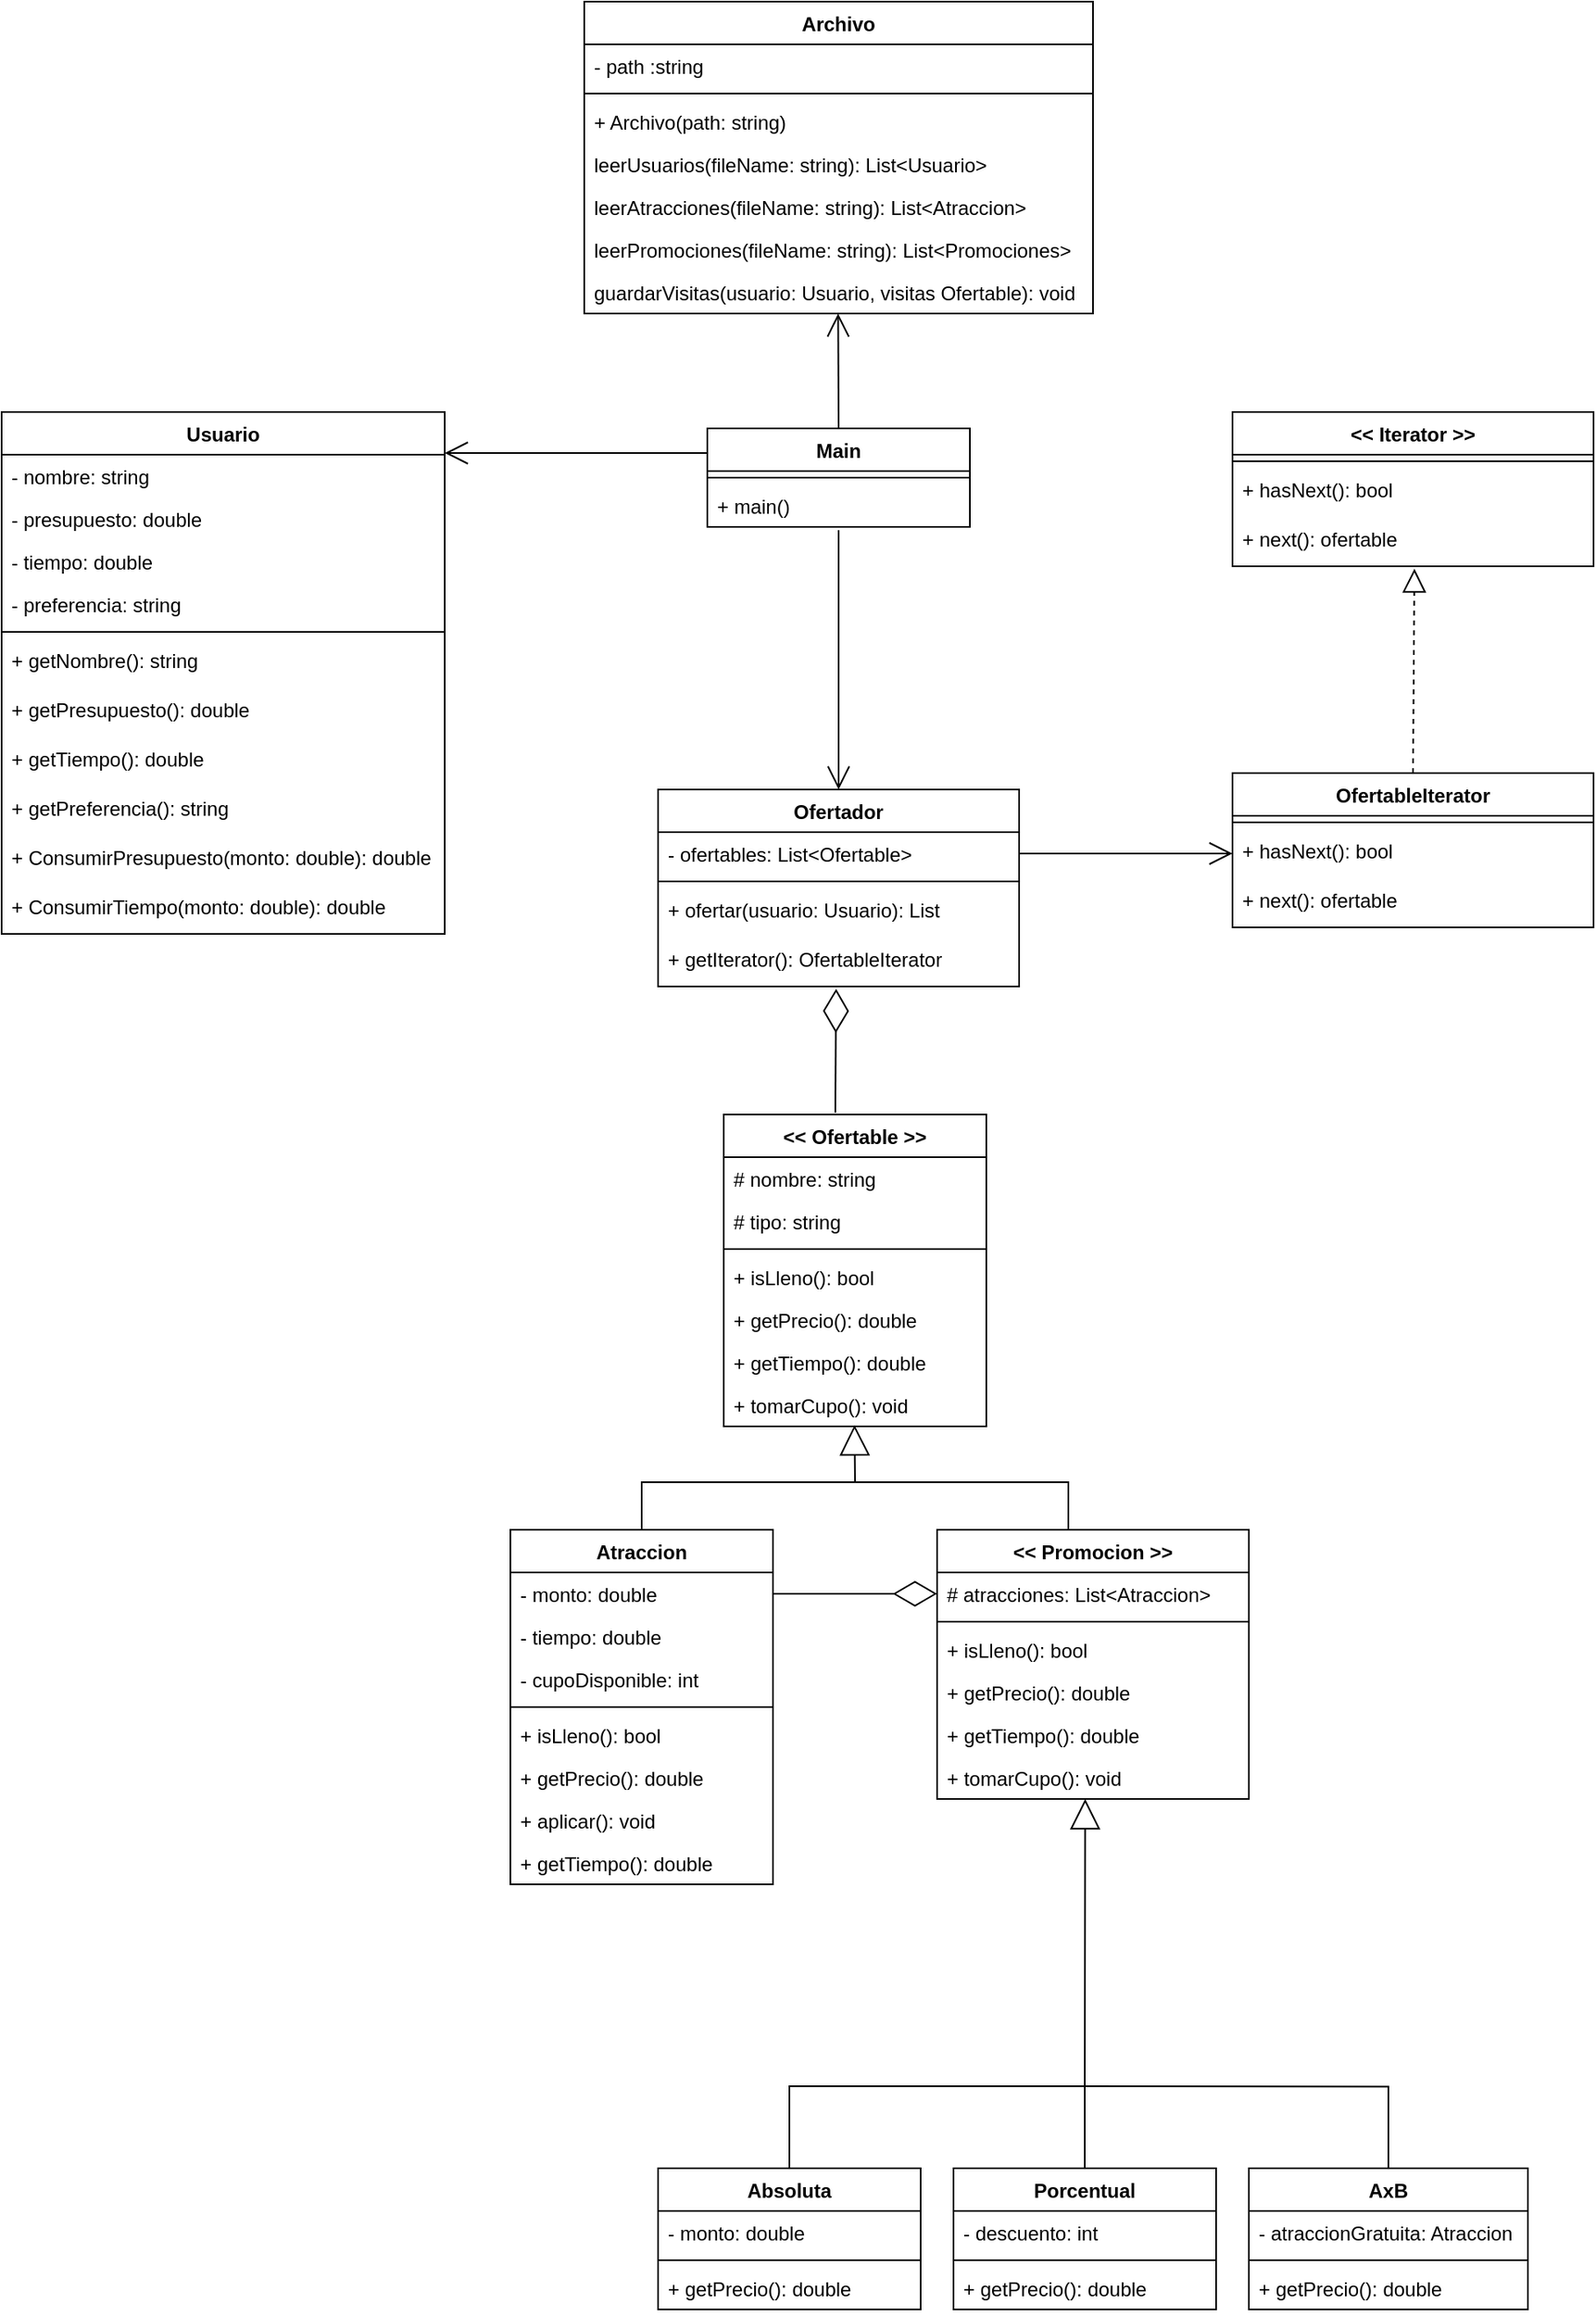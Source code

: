 <mxfile version="21.3.4" type="google">
  <diagram name="Página-1" id="i2VlWojDmOTASsPxrrYI">
    <mxGraphModel dx="1674" dy="707" grid="1" gridSize="10" guides="1" tooltips="1" connect="1" arrows="1" fold="1" page="1" pageScale="1" pageWidth="1169" pageHeight="1654" math="0" shadow="0">
      <root>
        <mxCell id="0" />
        <mxCell id="1" parent="0" />
        <mxCell id="OOS8loEyazX5-xRd1GuO-5" value="Usuario" style="swimlane;fontStyle=1;align=center;verticalAlign=top;childLayout=stackLayout;horizontal=1;startSize=26;horizontalStack=0;resizeParent=1;resizeParentMax=0;resizeLast=0;collapsible=1;marginBottom=0;whiteSpace=wrap;html=1;" parent="1" vertex="1">
          <mxGeometry x="10" y="320" width="270" height="318" as="geometry" />
        </mxCell>
        <mxCell id="OOS8loEyazX5-xRd1GuO-6" value="- nombre: string" style="text;strokeColor=none;fillColor=none;align=left;verticalAlign=top;spacingLeft=4;spacingRight=4;overflow=hidden;rotatable=0;points=[[0,0.5],[1,0.5]];portConstraint=eastwest;whiteSpace=wrap;html=1;" parent="OOS8loEyazX5-xRd1GuO-5" vertex="1">
          <mxGeometry y="26" width="270" height="26" as="geometry" />
        </mxCell>
        <mxCell id="NO4Z5f1IHlyenWQq149o-46" value="- presupuesto: double" style="text;strokeColor=none;fillColor=none;align=left;verticalAlign=top;spacingLeft=4;spacingRight=4;overflow=hidden;rotatable=0;points=[[0,0.5],[1,0.5]];portConstraint=eastwest;whiteSpace=wrap;html=1;" parent="OOS8loEyazX5-xRd1GuO-5" vertex="1">
          <mxGeometry y="52" width="270" height="26" as="geometry" />
        </mxCell>
        <mxCell id="NO4Z5f1IHlyenWQq149o-47" value="- tiempo: double" style="text;strokeColor=none;fillColor=none;align=left;verticalAlign=top;spacingLeft=4;spacingRight=4;overflow=hidden;rotatable=0;points=[[0,0.5],[1,0.5]];portConstraint=eastwest;whiteSpace=wrap;html=1;" parent="OOS8loEyazX5-xRd1GuO-5" vertex="1">
          <mxGeometry y="78" width="270" height="26" as="geometry" />
        </mxCell>
        <mxCell id="NO4Z5f1IHlyenWQq149o-48" value="- preferencia: string" style="text;strokeColor=none;fillColor=none;align=left;verticalAlign=top;spacingLeft=4;spacingRight=4;overflow=hidden;rotatable=0;points=[[0,0.5],[1,0.5]];portConstraint=eastwest;whiteSpace=wrap;html=1;" parent="OOS8loEyazX5-xRd1GuO-5" vertex="1">
          <mxGeometry y="104" width="270" height="26" as="geometry" />
        </mxCell>
        <mxCell id="OOS8loEyazX5-xRd1GuO-7" value="" style="line;strokeWidth=1;fillColor=none;align=left;verticalAlign=middle;spacingTop=-1;spacingLeft=3;spacingRight=3;rotatable=0;labelPosition=right;points=[];portConstraint=eastwest;strokeColor=inherit;" parent="OOS8loEyazX5-xRd1GuO-5" vertex="1">
          <mxGeometry y="130" width="270" height="8" as="geometry" />
        </mxCell>
        <mxCell id="NO4Z5f1IHlyenWQq149o-50" value="+ getNombre(): string" style="text;strokeColor=none;fillColor=none;align=left;verticalAlign=top;spacingLeft=4;spacingRight=4;overflow=hidden;rotatable=0;points=[[0,0.5],[1,0.5]];portConstraint=eastwest;whiteSpace=wrap;html=1;" parent="OOS8loEyazX5-xRd1GuO-5" vertex="1">
          <mxGeometry y="138" width="270" height="30" as="geometry" />
        </mxCell>
        <mxCell id="OOS8loEyazX5-xRd1GuO-8" value="+ getPresupuesto(): double" style="text;strokeColor=none;fillColor=none;align=left;verticalAlign=top;spacingLeft=4;spacingRight=4;overflow=hidden;rotatable=0;points=[[0,0.5],[1,0.5]];portConstraint=eastwest;whiteSpace=wrap;html=1;" parent="OOS8loEyazX5-xRd1GuO-5" vertex="1">
          <mxGeometry y="168" width="270" height="30" as="geometry" />
        </mxCell>
        <mxCell id="NO4Z5f1IHlyenWQq149o-61" value="+ getTiempo(): double" style="text;strokeColor=none;fillColor=none;align=left;verticalAlign=top;spacingLeft=4;spacingRight=4;overflow=hidden;rotatable=0;points=[[0,0.5],[1,0.5]];portConstraint=eastwest;whiteSpace=wrap;html=1;" parent="OOS8loEyazX5-xRd1GuO-5" vertex="1">
          <mxGeometry y="198" width="270" height="30" as="geometry" />
        </mxCell>
        <mxCell id="NO4Z5f1IHlyenWQq149o-51" value="+ getPreferencia(): string" style="text;strokeColor=none;fillColor=none;align=left;verticalAlign=top;spacingLeft=4;spacingRight=4;overflow=hidden;rotatable=0;points=[[0,0.5],[1,0.5]];portConstraint=eastwest;whiteSpace=wrap;html=1;" parent="OOS8loEyazX5-xRd1GuO-5" vertex="1">
          <mxGeometry y="228" width="270" height="30" as="geometry" />
        </mxCell>
        <mxCell id="NO4Z5f1IHlyenWQq149o-62" value="+ ConsumirPresupuesto(monto: double): double" style="text;strokeColor=none;fillColor=none;align=left;verticalAlign=top;spacingLeft=4;spacingRight=4;overflow=hidden;rotatable=0;points=[[0,0.5],[1,0.5]];portConstraint=eastwest;whiteSpace=wrap;html=1;" parent="OOS8loEyazX5-xRd1GuO-5" vertex="1">
          <mxGeometry y="258" width="270" height="30" as="geometry" />
        </mxCell>
        <mxCell id="NO4Z5f1IHlyenWQq149o-63" value="+ ConsumirTiempo(monto: double): double" style="text;strokeColor=none;fillColor=none;align=left;verticalAlign=top;spacingLeft=4;spacingRight=4;overflow=hidden;rotatable=0;points=[[0,0.5],[1,0.5]];portConstraint=eastwest;whiteSpace=wrap;html=1;" parent="OOS8loEyazX5-xRd1GuO-5" vertex="1">
          <mxGeometry y="288" width="270" height="30" as="geometry" />
        </mxCell>
        <mxCell id="NO4Z5f1IHlyenWQq149o-1" value="Atraccion" style="swimlane;fontStyle=1;align=center;verticalAlign=top;childLayout=stackLayout;horizontal=1;startSize=26;horizontalStack=0;resizeParent=1;resizeParentMax=0;resizeLast=0;collapsible=1;marginBottom=0;whiteSpace=wrap;html=1;" parent="1" vertex="1">
          <mxGeometry x="320" y="1001" width="160" height="216" as="geometry" />
        </mxCell>
        <mxCell id="NO4Z5f1IHlyenWQq149o-2" value="- monto: double" style="text;strokeColor=none;fillColor=none;align=left;verticalAlign=top;spacingLeft=4;spacingRight=4;overflow=hidden;rotatable=0;points=[[0,0.5],[1,0.5]];portConstraint=eastwest;whiteSpace=wrap;html=1;" parent="NO4Z5f1IHlyenWQq149o-1" vertex="1">
          <mxGeometry y="26" width="160" height="26" as="geometry" />
        </mxCell>
        <mxCell id="NO4Z5f1IHlyenWQq149o-82" value="- tiempo: double" style="text;strokeColor=none;fillColor=none;align=left;verticalAlign=top;spacingLeft=4;spacingRight=4;overflow=hidden;rotatable=0;points=[[0,0.5],[1,0.5]];portConstraint=eastwest;whiteSpace=wrap;html=1;" parent="NO4Z5f1IHlyenWQq149o-1" vertex="1">
          <mxGeometry y="52" width="160" height="26" as="geometry" />
        </mxCell>
        <mxCell id="NO4Z5f1IHlyenWQq149o-85" value="- cupoDisponible: int" style="text;strokeColor=none;fillColor=none;align=left;verticalAlign=top;spacingLeft=4;spacingRight=4;overflow=hidden;rotatable=0;points=[[0,0.5],[1,0.5]];portConstraint=eastwest;whiteSpace=wrap;html=1;" parent="NO4Z5f1IHlyenWQq149o-1" vertex="1">
          <mxGeometry y="78" width="160" height="26" as="geometry" />
        </mxCell>
        <mxCell id="NO4Z5f1IHlyenWQq149o-3" value="" style="line;strokeWidth=1;fillColor=none;align=left;verticalAlign=middle;spacingTop=-1;spacingLeft=3;spacingRight=3;rotatable=0;labelPosition=right;points=[];portConstraint=eastwest;strokeColor=inherit;" parent="NO4Z5f1IHlyenWQq149o-1" vertex="1">
          <mxGeometry y="104" width="160" height="8" as="geometry" />
        </mxCell>
        <mxCell id="NO4Z5f1IHlyenWQq149o-90" value="+ isLleno(): bool" style="text;strokeColor=none;fillColor=none;align=left;verticalAlign=top;spacingLeft=4;spacingRight=4;overflow=hidden;rotatable=0;points=[[0,0.5],[1,0.5]];portConstraint=eastwest;whiteSpace=wrap;html=1;" parent="NO4Z5f1IHlyenWQq149o-1" vertex="1">
          <mxGeometry y="112" width="160" height="26" as="geometry" />
        </mxCell>
        <mxCell id="61FAyo64MhmbhF_sa-72-15" value="+ getPrecio(): double" style="text;strokeColor=none;fillColor=none;align=left;verticalAlign=top;spacingLeft=4;spacingRight=4;overflow=hidden;rotatable=0;points=[[0,0.5],[1,0.5]];portConstraint=eastwest;whiteSpace=wrap;html=1;" parent="NO4Z5f1IHlyenWQq149o-1" vertex="1">
          <mxGeometry y="138" width="160" height="26" as="geometry" />
        </mxCell>
        <mxCell id="NO4Z5f1IHlyenWQq149o-93" value="+ aplicar(): void" style="text;strokeColor=none;fillColor=none;align=left;verticalAlign=top;spacingLeft=4;spacingRight=4;overflow=hidden;rotatable=0;points=[[0,0.5],[1,0.5]];portConstraint=eastwest;whiteSpace=wrap;html=1;" parent="NO4Z5f1IHlyenWQq149o-1" vertex="1">
          <mxGeometry y="164" width="160" height="26" as="geometry" />
        </mxCell>
        <mxCell id="NO4Z5f1IHlyenWQq149o-92" value="+ getTiempo(): double" style="text;strokeColor=none;fillColor=none;align=left;verticalAlign=top;spacingLeft=4;spacingRight=4;overflow=hidden;rotatable=0;points=[[0,0.5],[1,0.5]];portConstraint=eastwest;whiteSpace=wrap;html=1;" parent="NO4Z5f1IHlyenWQq149o-1" vertex="1">
          <mxGeometry y="190" width="160" height="26" as="geometry" />
        </mxCell>
        <mxCell id="NO4Z5f1IHlyenWQq149o-5" value="&amp;lt;&amp;lt; Promocion &amp;gt;&amp;gt;" style="swimlane;fontStyle=1;align=center;verticalAlign=top;childLayout=stackLayout;horizontal=1;startSize=26;horizontalStack=0;resizeParent=1;resizeParentMax=0;resizeLast=0;collapsible=1;marginBottom=0;whiteSpace=wrap;html=1;" parent="1" vertex="1">
          <mxGeometry x="580" y="1001" width="190" height="164" as="geometry" />
        </mxCell>
        <mxCell id="NO4Z5f1IHlyenWQq149o-6" value="# atracciones: List&amp;lt;Atraccion&amp;gt;" style="text;strokeColor=none;fillColor=none;align=left;verticalAlign=top;spacingLeft=4;spacingRight=4;overflow=hidden;rotatable=0;points=[[0,0.5],[1,0.5]];portConstraint=eastwest;whiteSpace=wrap;html=1;" parent="NO4Z5f1IHlyenWQq149o-5" vertex="1">
          <mxGeometry y="26" width="190" height="26" as="geometry" />
        </mxCell>
        <mxCell id="NO4Z5f1IHlyenWQq149o-7" value="" style="line;strokeWidth=1;fillColor=none;align=left;verticalAlign=middle;spacingTop=-1;spacingLeft=3;spacingRight=3;rotatable=0;labelPosition=right;points=[];portConstraint=eastwest;strokeColor=inherit;" parent="NO4Z5f1IHlyenWQq149o-5" vertex="1">
          <mxGeometry y="52" width="190" height="8" as="geometry" />
        </mxCell>
        <mxCell id="NO4Z5f1IHlyenWQq149o-95" value="+ isLleno(): bool" style="text;strokeColor=none;fillColor=none;align=left;verticalAlign=top;spacingLeft=4;spacingRight=4;overflow=hidden;rotatable=0;points=[[0,0.5],[1,0.5]];portConstraint=eastwest;whiteSpace=wrap;html=1;" parent="NO4Z5f1IHlyenWQq149o-5" vertex="1">
          <mxGeometry y="60" width="190" height="26" as="geometry" />
        </mxCell>
        <mxCell id="61FAyo64MhmbhF_sa-72-16" value="+ getPrecio(): double" style="text;strokeColor=none;fillColor=none;align=left;verticalAlign=top;spacingLeft=4;spacingRight=4;overflow=hidden;rotatable=0;points=[[0,0.5],[1,0.5]];portConstraint=eastwest;whiteSpace=wrap;html=1;" parent="NO4Z5f1IHlyenWQq149o-5" vertex="1">
          <mxGeometry y="86" width="190" height="26" as="geometry" />
        </mxCell>
        <mxCell id="NO4Z5f1IHlyenWQq149o-94" value="+ getTiempo(): double" style="text;strokeColor=none;fillColor=none;align=left;verticalAlign=top;spacingLeft=4;spacingRight=4;overflow=hidden;rotatable=0;points=[[0,0.5],[1,0.5]];portConstraint=eastwest;whiteSpace=wrap;html=1;" parent="NO4Z5f1IHlyenWQq149o-5" vertex="1">
          <mxGeometry y="112" width="190" height="26" as="geometry" />
        </mxCell>
        <mxCell id="61FAyo64MhmbhF_sa-72-14" value="+ tomarCupo(): void" style="text;strokeColor=none;fillColor=none;align=left;verticalAlign=top;spacingLeft=4;spacingRight=4;overflow=hidden;rotatable=0;points=[[0,0.5],[1,0.5]];portConstraint=eastwest;whiteSpace=wrap;html=1;" parent="NO4Z5f1IHlyenWQq149o-5" vertex="1">
          <mxGeometry y="138" width="190" height="26" as="geometry" />
        </mxCell>
        <mxCell id="NO4Z5f1IHlyenWQq149o-9" value="Absoluta" style="swimlane;fontStyle=1;align=center;verticalAlign=top;childLayout=stackLayout;horizontal=1;startSize=26;horizontalStack=0;resizeParent=1;resizeParentMax=0;resizeLast=0;collapsible=1;marginBottom=0;whiteSpace=wrap;html=1;" parent="1" vertex="1">
          <mxGeometry x="410" y="1390" width="160" height="86" as="geometry" />
        </mxCell>
        <mxCell id="NO4Z5f1IHlyenWQq149o-10" value="- monto: double" style="text;strokeColor=none;fillColor=none;align=left;verticalAlign=top;spacingLeft=4;spacingRight=4;overflow=hidden;rotatable=0;points=[[0,0.5],[1,0.5]];portConstraint=eastwest;whiteSpace=wrap;html=1;" parent="NO4Z5f1IHlyenWQq149o-9" vertex="1">
          <mxGeometry y="26" width="160" height="26" as="geometry" />
        </mxCell>
        <mxCell id="NO4Z5f1IHlyenWQq149o-11" value="" style="line;strokeWidth=1;fillColor=none;align=left;verticalAlign=middle;spacingTop=-1;spacingLeft=3;spacingRight=3;rotatable=0;labelPosition=right;points=[];portConstraint=eastwest;strokeColor=inherit;" parent="NO4Z5f1IHlyenWQq149o-9" vertex="1">
          <mxGeometry y="52" width="160" height="8" as="geometry" />
        </mxCell>
        <mxCell id="61FAyo64MhmbhF_sa-72-17" value="+ getPrecio(): double" style="text;strokeColor=none;fillColor=none;align=left;verticalAlign=top;spacingLeft=4;spacingRight=4;overflow=hidden;rotatable=0;points=[[0,0.5],[1,0.5]];portConstraint=eastwest;whiteSpace=wrap;html=1;" parent="NO4Z5f1IHlyenWQq149o-9" vertex="1">
          <mxGeometry y="60" width="160" height="26" as="geometry" />
        </mxCell>
        <mxCell id="NO4Z5f1IHlyenWQq149o-13" value="Porcentual" style="swimlane;fontStyle=1;align=center;verticalAlign=top;childLayout=stackLayout;horizontal=1;startSize=26;horizontalStack=0;resizeParent=1;resizeParentMax=0;resizeLast=0;collapsible=1;marginBottom=0;whiteSpace=wrap;html=1;" parent="1" vertex="1">
          <mxGeometry x="590" y="1390" width="160" height="86" as="geometry" />
        </mxCell>
        <mxCell id="NO4Z5f1IHlyenWQq149o-14" value="- descuento: int" style="text;strokeColor=none;fillColor=none;align=left;verticalAlign=top;spacingLeft=4;spacingRight=4;overflow=hidden;rotatable=0;points=[[0,0.5],[1,0.5]];portConstraint=eastwest;whiteSpace=wrap;html=1;" parent="NO4Z5f1IHlyenWQq149o-13" vertex="1">
          <mxGeometry y="26" width="160" height="26" as="geometry" />
        </mxCell>
        <mxCell id="NO4Z5f1IHlyenWQq149o-15" value="" style="line;strokeWidth=1;fillColor=none;align=left;verticalAlign=middle;spacingTop=-1;spacingLeft=3;spacingRight=3;rotatable=0;labelPosition=right;points=[];portConstraint=eastwest;strokeColor=inherit;" parent="NO4Z5f1IHlyenWQq149o-13" vertex="1">
          <mxGeometry y="52" width="160" height="8" as="geometry" />
        </mxCell>
        <mxCell id="61FAyo64MhmbhF_sa-72-18" value="+ getPrecio(): double" style="text;strokeColor=none;fillColor=none;align=left;verticalAlign=top;spacingLeft=4;spacingRight=4;overflow=hidden;rotatable=0;points=[[0,0.5],[1,0.5]];portConstraint=eastwest;whiteSpace=wrap;html=1;" parent="NO4Z5f1IHlyenWQq149o-13" vertex="1">
          <mxGeometry y="60" width="160" height="26" as="geometry" />
        </mxCell>
        <mxCell id="NO4Z5f1IHlyenWQq149o-17" value="AxB" style="swimlane;fontStyle=1;align=center;verticalAlign=top;childLayout=stackLayout;horizontal=1;startSize=26;horizontalStack=0;resizeParent=1;resizeParentMax=0;resizeLast=0;collapsible=1;marginBottom=0;whiteSpace=wrap;html=1;" parent="1" vertex="1">
          <mxGeometry x="770" y="1390" width="170" height="86" as="geometry" />
        </mxCell>
        <mxCell id="NO4Z5f1IHlyenWQq149o-18" value="- atraccionGratuita: Atraccion" style="text;strokeColor=none;fillColor=none;align=left;verticalAlign=top;spacingLeft=4;spacingRight=4;overflow=hidden;rotatable=0;points=[[0,0.5],[1,0.5]];portConstraint=eastwest;whiteSpace=wrap;html=1;" parent="NO4Z5f1IHlyenWQq149o-17" vertex="1">
          <mxGeometry y="26" width="170" height="26" as="geometry" />
        </mxCell>
        <mxCell id="NO4Z5f1IHlyenWQq149o-19" value="" style="line;strokeWidth=1;fillColor=none;align=left;verticalAlign=middle;spacingTop=-1;spacingLeft=3;spacingRight=3;rotatable=0;labelPosition=right;points=[];portConstraint=eastwest;strokeColor=inherit;" parent="NO4Z5f1IHlyenWQq149o-17" vertex="1">
          <mxGeometry y="52" width="170" height="8" as="geometry" />
        </mxCell>
        <mxCell id="61FAyo64MhmbhF_sa-72-19" value="+ getPrecio(): double" style="text;strokeColor=none;fillColor=none;align=left;verticalAlign=top;spacingLeft=4;spacingRight=4;overflow=hidden;rotatable=0;points=[[0,0.5],[1,0.5]];portConstraint=eastwest;whiteSpace=wrap;html=1;" parent="NO4Z5f1IHlyenWQq149o-17" vertex="1">
          <mxGeometry y="60" width="170" height="26" as="geometry" />
        </mxCell>
        <mxCell id="NO4Z5f1IHlyenWQq149o-23" value="" style="endArrow=none;html=1;rounded=0;entryX=0.5;entryY=0;entryDx=0;entryDy=0;" parent="1" target="NO4Z5f1IHlyenWQq149o-13" edge="1">
          <mxGeometry width="50" height="50" relative="1" as="geometry">
            <mxPoint x="670" y="1340" as="sourcePoint" />
            <mxPoint x="480" y="1180" as="targetPoint" />
          </mxGeometry>
        </mxCell>
        <mxCell id="NO4Z5f1IHlyenWQq149o-24" value="" style="endArrow=none;html=1;rounded=0;entryX=0.5;entryY=0;entryDx=0;entryDy=0;" parent="1" target="NO4Z5f1IHlyenWQq149o-17" edge="1">
          <mxGeometry width="50" height="50" relative="1" as="geometry">
            <mxPoint x="670" y="1340" as="sourcePoint" />
            <mxPoint x="620" y="1340" as="targetPoint" />
            <Array as="points">
              <mxPoint x="855" y="1340.19" />
            </Array>
          </mxGeometry>
        </mxCell>
        <mxCell id="NO4Z5f1IHlyenWQq149o-27" value="&amp;lt;&amp;lt; Ofertable &amp;gt;&amp;gt;" style="swimlane;fontStyle=1;align=center;verticalAlign=top;childLayout=stackLayout;horizontal=1;startSize=26;horizontalStack=0;resizeParent=1;resizeParentMax=0;resizeLast=0;collapsible=1;marginBottom=0;whiteSpace=wrap;html=1;" parent="1" vertex="1">
          <mxGeometry x="450" y="748" width="160" height="190" as="geometry" />
        </mxCell>
        <mxCell id="NO4Z5f1IHlyenWQq149o-83" value="# nombre: string" style="text;strokeColor=none;fillColor=none;align=left;verticalAlign=top;spacingLeft=4;spacingRight=4;overflow=hidden;rotatable=0;points=[[0,0.5],[1,0.5]];portConstraint=eastwest;whiteSpace=wrap;html=1;" parent="NO4Z5f1IHlyenWQq149o-27" vertex="1">
          <mxGeometry y="26" width="160" height="26" as="geometry" />
        </mxCell>
        <mxCell id="NO4Z5f1IHlyenWQq149o-84" value="# tipo: string" style="text;strokeColor=none;fillColor=none;align=left;verticalAlign=top;spacingLeft=4;spacingRight=4;overflow=hidden;rotatable=0;points=[[0,0.5],[1,0.5]];portConstraint=eastwest;whiteSpace=wrap;html=1;" parent="NO4Z5f1IHlyenWQq149o-27" vertex="1">
          <mxGeometry y="52" width="160" height="26" as="geometry" />
        </mxCell>
        <mxCell id="NO4Z5f1IHlyenWQq149o-29" value="" style="line;strokeWidth=1;fillColor=none;align=left;verticalAlign=middle;spacingTop=-1;spacingLeft=3;spacingRight=3;rotatable=0;labelPosition=right;points=[];portConstraint=eastwest;strokeColor=inherit;" parent="NO4Z5f1IHlyenWQq149o-27" vertex="1">
          <mxGeometry y="78" width="160" height="8" as="geometry" />
        </mxCell>
        <mxCell id="NO4Z5f1IHlyenWQq149o-30" value="+ isLleno(): bool" style="text;strokeColor=none;fillColor=none;align=left;verticalAlign=top;spacingLeft=4;spacingRight=4;overflow=hidden;rotatable=0;points=[[0,0.5],[1,0.5]];portConstraint=eastwest;whiteSpace=wrap;html=1;" parent="NO4Z5f1IHlyenWQq149o-27" vertex="1">
          <mxGeometry y="86" width="160" height="26" as="geometry" />
        </mxCell>
        <mxCell id="NO4Z5f1IHlyenWQq149o-79" value="+ getPrecio(): double" style="text;strokeColor=none;fillColor=none;align=left;verticalAlign=top;spacingLeft=4;spacingRight=4;overflow=hidden;rotatable=0;points=[[0,0.5],[1,0.5]];portConstraint=eastwest;whiteSpace=wrap;html=1;" parent="NO4Z5f1IHlyenWQq149o-27" vertex="1">
          <mxGeometry y="112" width="160" height="26" as="geometry" />
        </mxCell>
        <mxCell id="NO4Z5f1IHlyenWQq149o-80" value="+ getTiempo(): double" style="text;strokeColor=none;fillColor=none;align=left;verticalAlign=top;spacingLeft=4;spacingRight=4;overflow=hidden;rotatable=0;points=[[0,0.5],[1,0.5]];portConstraint=eastwest;whiteSpace=wrap;html=1;" parent="NO4Z5f1IHlyenWQq149o-27" vertex="1">
          <mxGeometry y="138" width="160" height="26" as="geometry" />
        </mxCell>
        <mxCell id="NO4Z5f1IHlyenWQq149o-81" value="+ tomarCupo(): void" style="text;strokeColor=none;fillColor=none;align=left;verticalAlign=top;spacingLeft=4;spacingRight=4;overflow=hidden;rotatable=0;points=[[0,0.5],[1,0.5]];portConstraint=eastwest;whiteSpace=wrap;html=1;" parent="NO4Z5f1IHlyenWQq149o-27" vertex="1">
          <mxGeometry y="164" width="160" height="26" as="geometry" />
        </mxCell>
        <mxCell id="NO4Z5f1IHlyenWQq149o-33" value="Main" style="swimlane;fontStyle=1;align=center;verticalAlign=top;childLayout=stackLayout;horizontal=1;startSize=26;horizontalStack=0;resizeParent=1;resizeParentMax=0;resizeLast=0;collapsible=1;marginBottom=0;whiteSpace=wrap;html=1;" parent="1" vertex="1">
          <mxGeometry x="440" y="330" width="160" height="60" as="geometry" />
        </mxCell>
        <mxCell id="NO4Z5f1IHlyenWQq149o-35" value="" style="line;strokeWidth=1;fillColor=none;align=left;verticalAlign=middle;spacingTop=-1;spacingLeft=3;spacingRight=3;rotatable=0;labelPosition=right;points=[];portConstraint=eastwest;strokeColor=inherit;" parent="NO4Z5f1IHlyenWQq149o-33" vertex="1">
          <mxGeometry y="26" width="160" height="8" as="geometry" />
        </mxCell>
        <mxCell id="NO4Z5f1IHlyenWQq149o-36" value="+ main()" style="text;strokeColor=none;fillColor=none;align=left;verticalAlign=top;spacingLeft=4;spacingRight=4;overflow=hidden;rotatable=0;points=[[0,0.5],[1,0.5]];portConstraint=eastwest;whiteSpace=wrap;html=1;" parent="NO4Z5f1IHlyenWQq149o-33" vertex="1">
          <mxGeometry y="34" width="160" height="26" as="geometry" />
        </mxCell>
        <mxCell id="NO4Z5f1IHlyenWQq149o-37" value="Archivo" style="swimlane;fontStyle=1;align=center;verticalAlign=top;childLayout=stackLayout;horizontal=1;startSize=26;horizontalStack=0;resizeParent=1;resizeParentMax=0;resizeLast=0;collapsible=1;marginBottom=0;whiteSpace=wrap;html=1;" parent="1" vertex="1">
          <mxGeometry x="365" y="70" width="310" height="190" as="geometry" />
        </mxCell>
        <mxCell id="NO4Z5f1IHlyenWQq149o-38" value="- path :string" style="text;strokeColor=none;fillColor=none;align=left;verticalAlign=top;spacingLeft=4;spacingRight=4;overflow=hidden;rotatable=0;points=[[0,0.5],[1,0.5]];portConstraint=eastwest;whiteSpace=wrap;html=1;" parent="NO4Z5f1IHlyenWQq149o-37" vertex="1">
          <mxGeometry y="26" width="310" height="26" as="geometry" />
        </mxCell>
        <mxCell id="NO4Z5f1IHlyenWQq149o-39" value="" style="line;strokeWidth=1;fillColor=none;align=left;verticalAlign=middle;spacingTop=-1;spacingLeft=3;spacingRight=3;rotatable=0;labelPosition=right;points=[];portConstraint=eastwest;strokeColor=inherit;" parent="NO4Z5f1IHlyenWQq149o-37" vertex="1">
          <mxGeometry y="52" width="310" height="8" as="geometry" />
        </mxCell>
        <mxCell id="61FAyo64MhmbhF_sa-72-13" value="+ Archivo(path: string)" style="text;strokeColor=none;fillColor=none;align=left;verticalAlign=top;spacingLeft=4;spacingRight=4;overflow=hidden;rotatable=0;points=[[0,0.5],[1,0.5]];portConstraint=eastwest;whiteSpace=wrap;html=1;" parent="NO4Z5f1IHlyenWQq149o-37" vertex="1">
          <mxGeometry y="60" width="310" height="26" as="geometry" />
        </mxCell>
        <mxCell id="NO4Z5f1IHlyenWQq149o-41" value="leerUsuarios(fileName: string): List&amp;lt;Usuario&amp;gt;" style="text;strokeColor=none;fillColor=none;align=left;verticalAlign=top;spacingLeft=4;spacingRight=4;overflow=hidden;rotatable=0;points=[[0,0.5],[1,0.5]];portConstraint=eastwest;whiteSpace=wrap;html=1;" parent="NO4Z5f1IHlyenWQq149o-37" vertex="1">
          <mxGeometry y="86" width="310" height="26" as="geometry" />
        </mxCell>
        <mxCell id="NO4Z5f1IHlyenWQq149o-40" value="leerAtracciones(fileName: string): List&amp;lt;Atraccion&amp;gt;" style="text;strokeColor=none;fillColor=none;align=left;verticalAlign=top;spacingLeft=4;spacingRight=4;overflow=hidden;rotatable=0;points=[[0,0.5],[1,0.5]];portConstraint=eastwest;whiteSpace=wrap;html=1;" parent="NO4Z5f1IHlyenWQq149o-37" vertex="1">
          <mxGeometry y="112" width="310" height="26" as="geometry" />
        </mxCell>
        <mxCell id="NO4Z5f1IHlyenWQq149o-42" value="leerPromociones(fileName:&amp;nbsp;string): List&amp;lt;Promociones&amp;gt;" style="text;strokeColor=none;fillColor=none;align=left;verticalAlign=top;spacingLeft=4;spacingRight=4;overflow=hidden;rotatable=0;points=[[0,0.5],[1,0.5]];portConstraint=eastwest;whiteSpace=wrap;html=1;" parent="NO4Z5f1IHlyenWQq149o-37" vertex="1">
          <mxGeometry y="138" width="310" height="26" as="geometry" />
        </mxCell>
        <mxCell id="NO4Z5f1IHlyenWQq149o-100" value="guardarVisitas(usuario: Usuario, visitas Ofertable): void" style="text;strokeColor=none;fillColor=none;align=left;verticalAlign=top;spacingLeft=4;spacingRight=4;overflow=hidden;rotatable=0;points=[[0,0.5],[1,0.5]];portConstraint=eastwest;whiteSpace=wrap;html=1;" parent="NO4Z5f1IHlyenWQq149o-37" vertex="1">
          <mxGeometry y="164" width="310" height="26" as="geometry" />
        </mxCell>
        <mxCell id="NO4Z5f1IHlyenWQq149o-43" value="" style="endArrow=diamondThin;endFill=0;endSize=24;html=1;rounded=0;entryX=0;entryY=0.5;entryDx=0;entryDy=0;exitX=1;exitY=0.5;exitDx=0;exitDy=0;" parent="1" source="NO4Z5f1IHlyenWQq149o-2" target="NO4Z5f1IHlyenWQq149o-6" edge="1">
          <mxGeometry width="160" relative="1" as="geometry">
            <mxPoint x="300" y="971" as="sourcePoint" />
            <mxPoint x="460" y="971" as="targetPoint" />
          </mxGeometry>
        </mxCell>
        <mxCell id="NO4Z5f1IHlyenWQq149o-49" value="" style="endArrow=open;endFill=1;endSize=12;html=1;rounded=0;exitX=0.5;exitY=0;exitDx=0;exitDy=0;entryX=0.499;entryY=1;entryDx=0;entryDy=0;entryPerimeter=0;" parent="1" source="NO4Z5f1IHlyenWQq149o-33" target="NO4Z5f1IHlyenWQq149o-100" edge="1">
          <mxGeometry width="160" relative="1" as="geometry">
            <mxPoint x="560" y="370" as="sourcePoint" />
            <mxPoint x="366" y="95" as="targetPoint" />
          </mxGeometry>
        </mxCell>
        <mxCell id="NO4Z5f1IHlyenWQq149o-64" value="Ofertador" style="swimlane;fontStyle=1;align=center;verticalAlign=top;childLayout=stackLayout;horizontal=1;startSize=26;horizontalStack=0;resizeParent=1;resizeParentMax=0;resizeLast=0;collapsible=1;marginBottom=0;whiteSpace=wrap;html=1;" parent="1" vertex="1">
          <mxGeometry x="410" y="550" width="220" height="120" as="geometry" />
        </mxCell>
        <mxCell id="NO4Z5f1IHlyenWQq149o-66" value="- ofertables: List&amp;lt;Ofertable&amp;gt;" style="text;strokeColor=none;fillColor=none;align=left;verticalAlign=top;spacingLeft=4;spacingRight=4;overflow=hidden;rotatable=0;points=[[0,0.5],[1,0.5]];portConstraint=eastwest;whiteSpace=wrap;html=1;" parent="NO4Z5f1IHlyenWQq149o-64" vertex="1">
          <mxGeometry y="26" width="220" height="26" as="geometry" />
        </mxCell>
        <mxCell id="NO4Z5f1IHlyenWQq149o-69" value="" style="line;strokeWidth=1;fillColor=none;align=left;verticalAlign=middle;spacingTop=-1;spacingLeft=3;spacingRight=3;rotatable=0;labelPosition=right;points=[];portConstraint=eastwest;strokeColor=inherit;" parent="NO4Z5f1IHlyenWQq149o-64" vertex="1">
          <mxGeometry y="52" width="220" height="8" as="geometry" />
        </mxCell>
        <mxCell id="61FAyo64MhmbhF_sa-72-1" value="+ ofertar(usuario: Usuario): List" style="text;strokeColor=none;fillColor=none;align=left;verticalAlign=top;spacingLeft=4;spacingRight=4;overflow=hidden;rotatable=0;points=[[0,0.5],[1,0.5]];portConstraint=eastwest;whiteSpace=wrap;html=1;" parent="NO4Z5f1IHlyenWQq149o-64" vertex="1">
          <mxGeometry y="60" width="220" height="30" as="geometry" />
        </mxCell>
        <mxCell id="NO4Z5f1IHlyenWQq149o-70" value="+ getIterator(): OfertableIterator" style="text;strokeColor=none;fillColor=none;align=left;verticalAlign=top;spacingLeft=4;spacingRight=4;overflow=hidden;rotatable=0;points=[[0,0.5],[1,0.5]];portConstraint=eastwest;whiteSpace=wrap;html=1;" parent="NO4Z5f1IHlyenWQq149o-64" vertex="1">
          <mxGeometry y="90" width="220" height="30" as="geometry" />
        </mxCell>
        <mxCell id="NO4Z5f1IHlyenWQq149o-76" value="" style="endArrow=open;endFill=1;endSize=12;html=1;rounded=0;exitX=0.5;exitY=1.077;exitDx=0;exitDy=0;entryX=0.5;entryY=0;entryDx=0;entryDy=0;exitPerimeter=0;" parent="1" source="NO4Z5f1IHlyenWQq149o-36" target="NO4Z5f1IHlyenWQq149o-64" edge="1">
          <mxGeometry width="160" relative="1" as="geometry">
            <mxPoint x="530" y="340" as="sourcePoint" />
            <mxPoint x="700" y="173" as="targetPoint" />
          </mxGeometry>
        </mxCell>
        <mxCell id="NO4Z5f1IHlyenWQq149o-77" value="" style="endArrow=diamondThin;endFill=0;endSize=24;html=1;rounded=0;entryX=0.493;entryY=1.048;entryDx=0;entryDy=0;entryPerimeter=0;exitX=0.425;exitY=-0.006;exitDx=0;exitDy=0;exitPerimeter=0;" parent="1" source="NO4Z5f1IHlyenWQq149o-27" target="NO4Z5f1IHlyenWQq149o-70" edge="1">
          <mxGeometry width="160" relative="1" as="geometry">
            <mxPoint x="950" y="589" as="sourcePoint" />
            <mxPoint x="770" y="634" as="targetPoint" />
          </mxGeometry>
        </mxCell>
        <mxCell id="NO4Z5f1IHlyenWQq149o-78" value="" style="endArrow=open;endFill=1;endSize=12;html=1;rounded=0;exitX=0;exitY=0.25;exitDx=0;exitDy=0;" parent="1" source="NO4Z5f1IHlyenWQq149o-33" edge="1">
          <mxGeometry width="160" relative="1" as="geometry">
            <mxPoint x="530" y="402" as="sourcePoint" />
            <mxPoint x="280" y="345" as="targetPoint" />
          </mxGeometry>
        </mxCell>
        <mxCell id="NO4Z5f1IHlyenWQq149o-88" value="" style="endArrow=block;endSize=16;endFill=0;html=1;rounded=0;exitX=0.5;exitY=0;exitDx=0;exitDy=0;entryX=0.498;entryY=0.969;entryDx=0;entryDy=0;entryPerimeter=0;" parent="1" source="NO4Z5f1IHlyenWQq149o-1" target="NO4Z5f1IHlyenWQq149o-81" edge="1">
          <mxGeometry width="160" relative="1" as="geometry">
            <mxPoint x="130" y="1037" as="sourcePoint" />
            <mxPoint x="530" y="942" as="targetPoint" />
            <Array as="points">
              <mxPoint x="400" y="972" />
              <mxPoint x="530" y="972" />
            </Array>
          </mxGeometry>
        </mxCell>
        <mxCell id="NO4Z5f1IHlyenWQq149o-89" value="" style="endArrow=none;html=1;rounded=0;entryX=0.421;entryY=-0.003;entryDx=0;entryDy=0;entryPerimeter=0;" parent="1" target="NO4Z5f1IHlyenWQq149o-5" edge="1">
          <mxGeometry width="50" height="50" relative="1" as="geometry">
            <mxPoint x="530" y="972" as="sourcePoint" />
            <mxPoint x="659" y="988.19" as="targetPoint" />
            <Array as="points">
              <mxPoint x="660" y="972" />
            </Array>
          </mxGeometry>
        </mxCell>
        <mxCell id="61FAyo64MhmbhF_sa-72-2" value="&amp;lt;&amp;lt; Iterator &amp;gt;&amp;gt;" style="swimlane;fontStyle=1;align=center;verticalAlign=top;childLayout=stackLayout;horizontal=1;startSize=26;horizontalStack=0;resizeParent=1;resizeParentMax=0;resizeLast=0;collapsible=1;marginBottom=0;whiteSpace=wrap;html=1;" parent="1" vertex="1">
          <mxGeometry x="760" y="320" width="220" height="94" as="geometry" />
        </mxCell>
        <mxCell id="61FAyo64MhmbhF_sa-72-4" value="" style="line;strokeWidth=1;fillColor=none;align=left;verticalAlign=middle;spacingTop=-1;spacingLeft=3;spacingRight=3;rotatable=0;labelPosition=right;points=[];portConstraint=eastwest;strokeColor=inherit;" parent="61FAyo64MhmbhF_sa-72-2" vertex="1">
          <mxGeometry y="26" width="220" height="8" as="geometry" />
        </mxCell>
        <mxCell id="61FAyo64MhmbhF_sa-72-5" value="+ hasNext(): bool" style="text;strokeColor=none;fillColor=none;align=left;verticalAlign=top;spacingLeft=4;spacingRight=4;overflow=hidden;rotatable=0;points=[[0,0.5],[1,0.5]];portConstraint=eastwest;whiteSpace=wrap;html=1;" parent="61FAyo64MhmbhF_sa-72-2" vertex="1">
          <mxGeometry y="34" width="220" height="30" as="geometry" />
        </mxCell>
        <mxCell id="61FAyo64MhmbhF_sa-72-6" value="+ next(): ofertable" style="text;strokeColor=none;fillColor=none;align=left;verticalAlign=top;spacingLeft=4;spacingRight=4;overflow=hidden;rotatable=0;points=[[0,0.5],[1,0.5]];portConstraint=eastwest;whiteSpace=wrap;html=1;" parent="61FAyo64MhmbhF_sa-72-2" vertex="1">
          <mxGeometry y="64" width="220" height="30" as="geometry" />
        </mxCell>
        <mxCell id="61FAyo64MhmbhF_sa-72-7" value="OfertableIterator" style="swimlane;fontStyle=1;align=center;verticalAlign=top;childLayout=stackLayout;horizontal=1;startSize=26;horizontalStack=0;resizeParent=1;resizeParentMax=0;resizeLast=0;collapsible=1;marginBottom=0;whiteSpace=wrap;html=1;" parent="1" vertex="1">
          <mxGeometry x="760" y="540" width="220" height="94" as="geometry" />
        </mxCell>
        <mxCell id="61FAyo64MhmbhF_sa-72-8" value="" style="line;strokeWidth=1;fillColor=none;align=left;verticalAlign=middle;spacingTop=-1;spacingLeft=3;spacingRight=3;rotatable=0;labelPosition=right;points=[];portConstraint=eastwest;strokeColor=inherit;" parent="61FAyo64MhmbhF_sa-72-7" vertex="1">
          <mxGeometry y="26" width="220" height="8" as="geometry" />
        </mxCell>
        <mxCell id="61FAyo64MhmbhF_sa-72-9" value="+ hasNext(): bool" style="text;strokeColor=none;fillColor=none;align=left;verticalAlign=top;spacingLeft=4;spacingRight=4;overflow=hidden;rotatable=0;points=[[0,0.5],[1,0.5]];portConstraint=eastwest;whiteSpace=wrap;html=1;" parent="61FAyo64MhmbhF_sa-72-7" vertex="1">
          <mxGeometry y="34" width="220" height="30" as="geometry" />
        </mxCell>
        <mxCell id="61FAyo64MhmbhF_sa-72-10" value="+ next(): ofertable" style="text;strokeColor=none;fillColor=none;align=left;verticalAlign=top;spacingLeft=4;spacingRight=4;overflow=hidden;rotatable=0;points=[[0,0.5],[1,0.5]];portConstraint=eastwest;whiteSpace=wrap;html=1;" parent="61FAyo64MhmbhF_sa-72-7" vertex="1">
          <mxGeometry y="64" width="220" height="30" as="geometry" />
        </mxCell>
        <mxCell id="61FAyo64MhmbhF_sa-72-11" value="" style="endArrow=block;dashed=1;endFill=0;endSize=12;html=1;rounded=0;exitX=0.5;exitY=0;exitDx=0;exitDy=0;entryX=0.504;entryY=1.05;entryDx=0;entryDy=0;entryPerimeter=0;" parent="1" source="61FAyo64MhmbhF_sa-72-7" target="61FAyo64MhmbhF_sa-72-6" edge="1">
          <mxGeometry width="160" relative="1" as="geometry">
            <mxPoint x="400" y="520" as="sourcePoint" />
            <mxPoint x="870" y="420" as="targetPoint" />
          </mxGeometry>
        </mxCell>
        <mxCell id="61FAyo64MhmbhF_sa-72-12" value="" style="endArrow=open;endFill=1;endSize=12;html=1;rounded=0;exitX=1;exitY=0.5;exitDx=0;exitDy=0;entryX=0;entryY=0.5;entryDx=0;entryDy=0;" parent="1" source="NO4Z5f1IHlyenWQq149o-66" target="61FAyo64MhmbhF_sa-72-9" edge="1">
          <mxGeometry width="160" relative="1" as="geometry">
            <mxPoint x="530" y="402" as="sourcePoint" />
            <mxPoint x="530" y="560" as="targetPoint" />
          </mxGeometry>
        </mxCell>
        <mxCell id="61FAyo64MhmbhF_sa-72-20" value="" style="endArrow=block;endSize=16;endFill=0;html=1;rounded=0;entryX=0.475;entryY=1;entryDx=0;entryDy=0;entryPerimeter=0;exitX=0.5;exitY=0;exitDx=0;exitDy=0;" parent="1" source="NO4Z5f1IHlyenWQq149o-9" target="61FAyo64MhmbhF_sa-72-14" edge="1">
          <mxGeometry width="160" relative="1" as="geometry">
            <mxPoint x="500" y="1400" as="sourcePoint" />
            <mxPoint x="620" y="1326" as="targetPoint" />
            <Array as="points">
              <mxPoint x="490" y="1340" />
              <mxPoint x="670" y="1340" />
            </Array>
          </mxGeometry>
        </mxCell>
      </root>
    </mxGraphModel>
  </diagram>
</mxfile>
